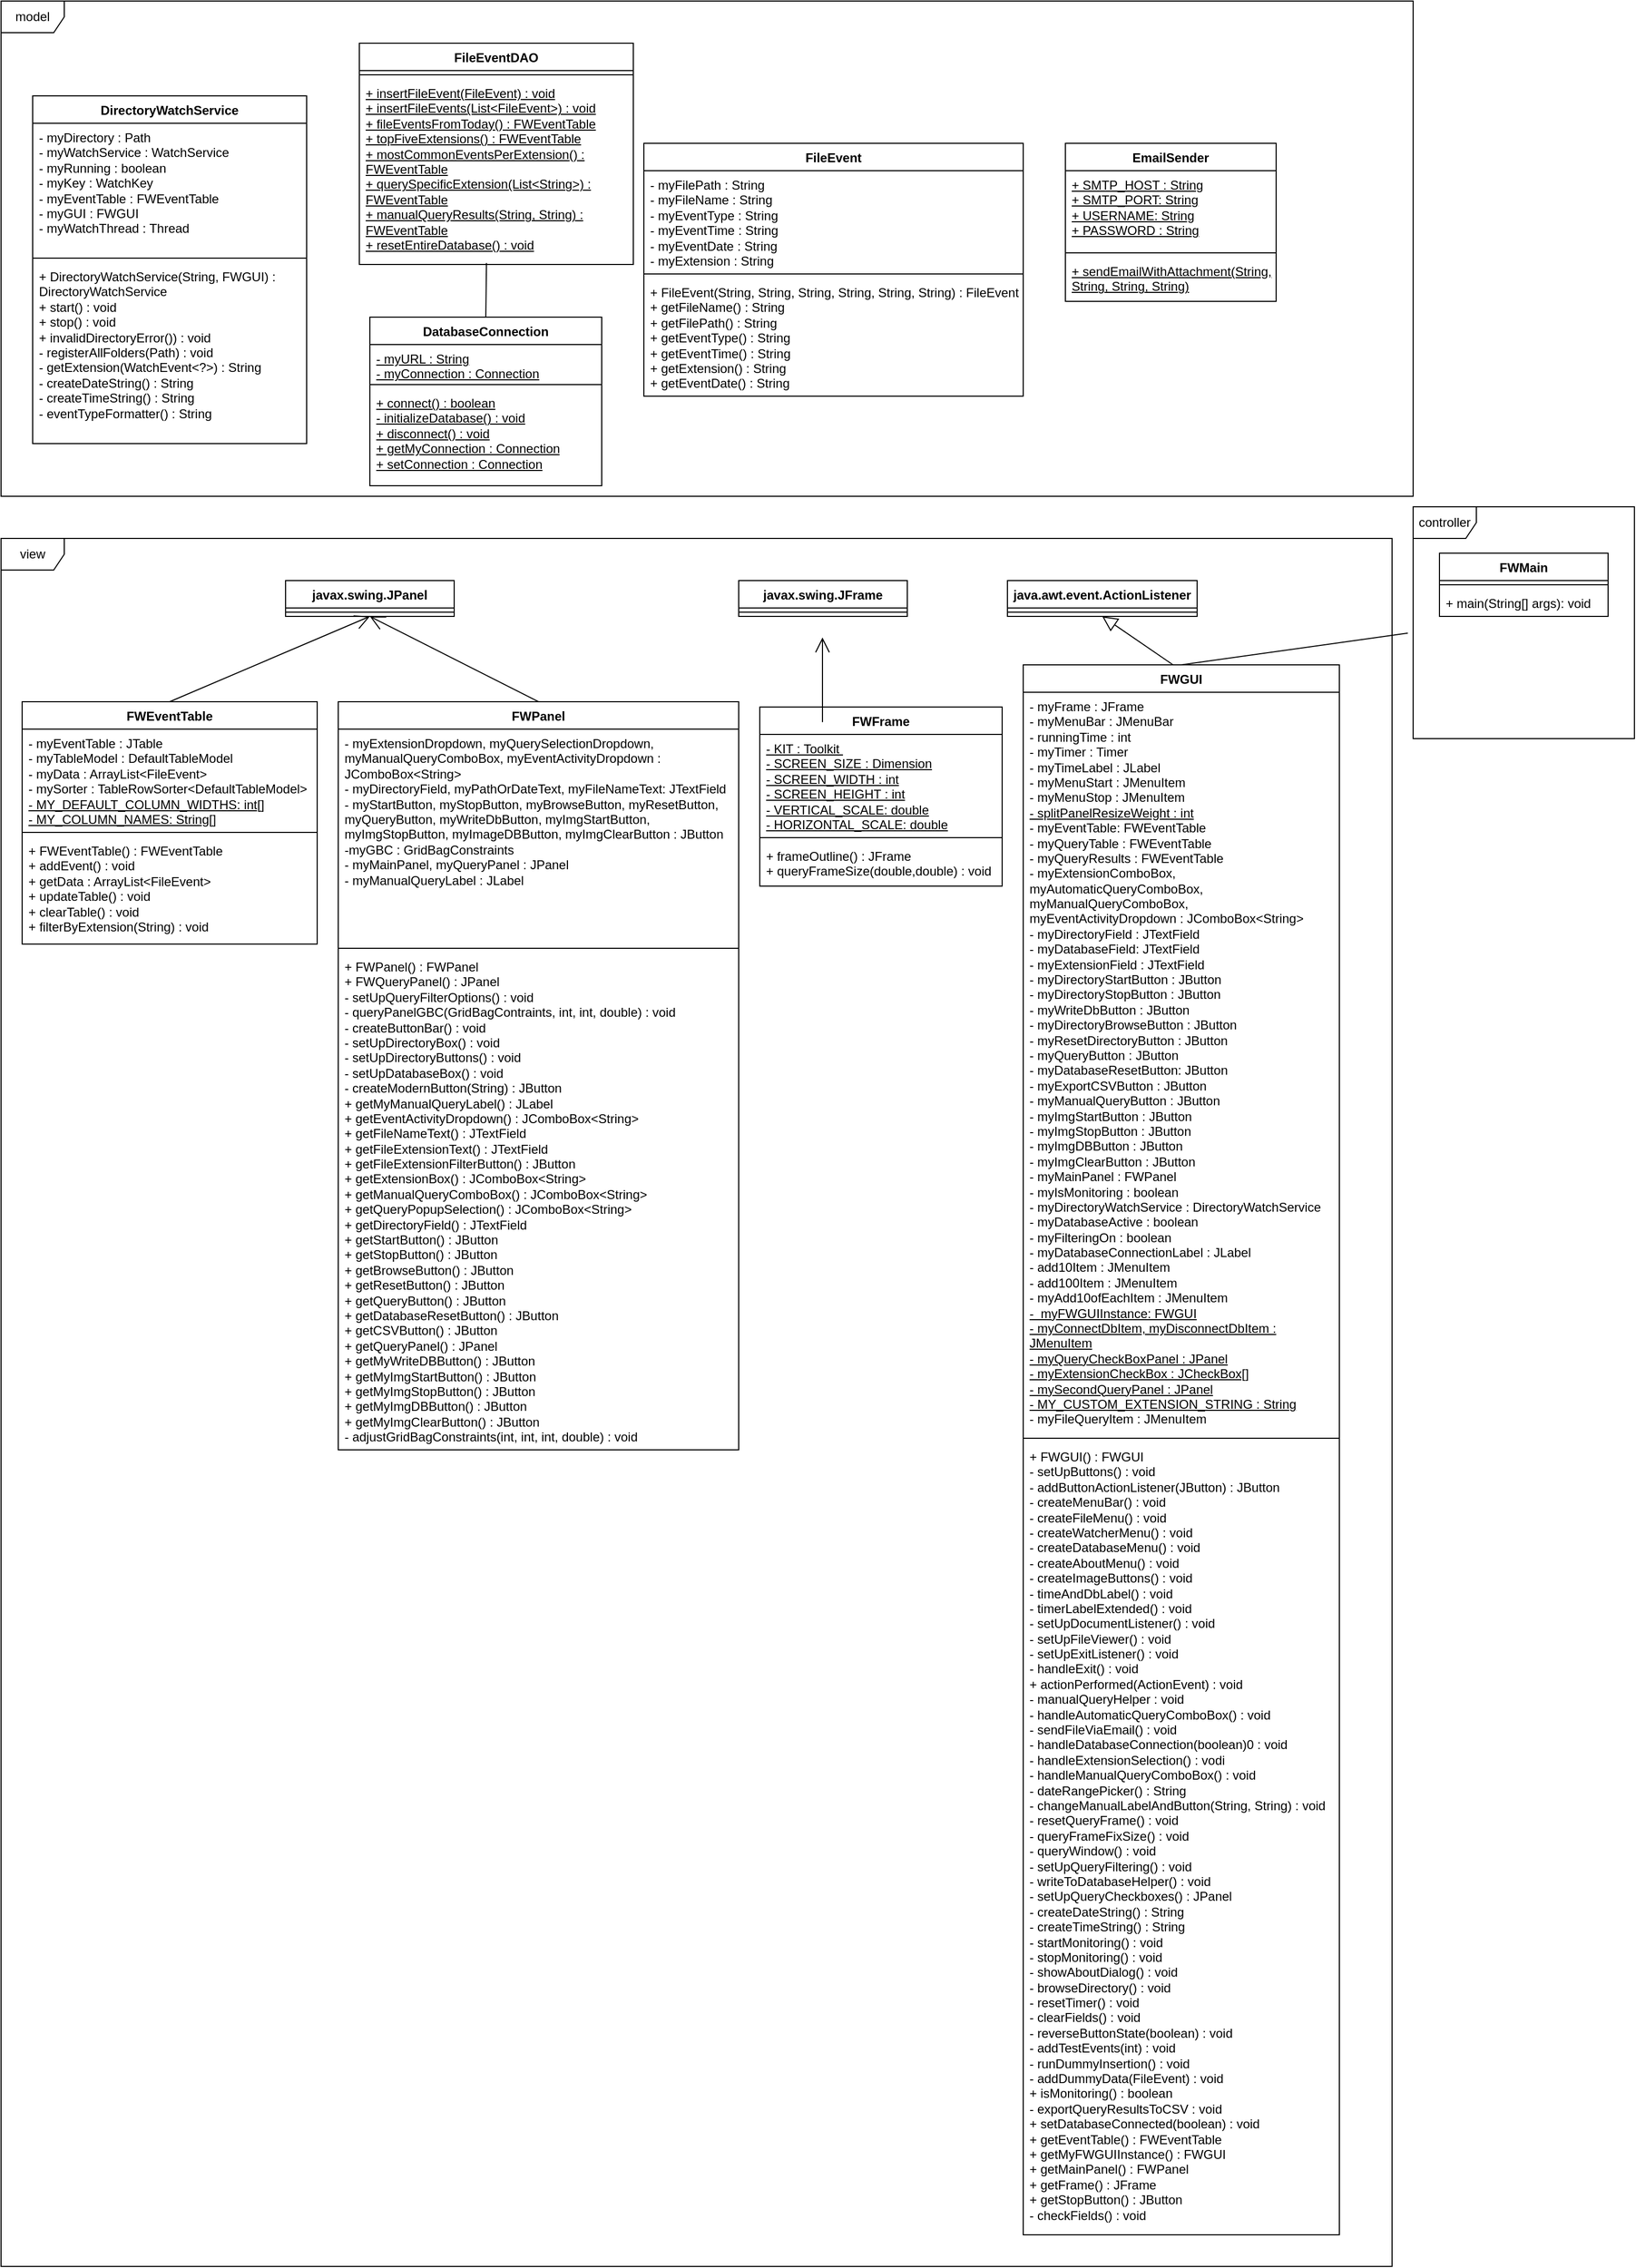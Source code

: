 <mxfile version="26.1.1">
  <diagram name="Page-1" id="7AiujLia3BrwarBfl7hj">
    <mxGraphModel dx="3290" dy="2399" grid="1" gridSize="10" guides="1" tooltips="1" connect="1" arrows="1" fold="1" page="1" pageScale="1" pageWidth="850" pageHeight="1100" math="0" shadow="0">
      <root>
        <mxCell id="0" />
        <mxCell id="1" parent="0" />
        <mxCell id="kjhKShKTyzqzqqCBpNzS-1" value="FWMain" style="swimlane;fontStyle=1;align=center;verticalAlign=top;childLayout=stackLayout;horizontal=1;startSize=26;horizontalStack=0;resizeParent=1;resizeParentMax=0;resizeLast=0;collapsible=1;marginBottom=0;whiteSpace=wrap;html=1;" parent="1" vertex="1">
          <mxGeometry x="885" y="4" width="160" height="60" as="geometry" />
        </mxCell>
        <mxCell id="kjhKShKTyzqzqqCBpNzS-3" value="" style="line;strokeWidth=1;fillColor=none;align=left;verticalAlign=middle;spacingTop=-1;spacingLeft=3;spacingRight=3;rotatable=0;labelPosition=right;points=[];portConstraint=eastwest;strokeColor=inherit;" parent="kjhKShKTyzqzqqCBpNzS-1" vertex="1">
          <mxGeometry y="26" width="160" height="8" as="geometry" />
        </mxCell>
        <mxCell id="kjhKShKTyzqzqqCBpNzS-4" value="+ main(String[] args): void" style="text;strokeColor=none;fillColor=none;align=left;verticalAlign=top;spacingLeft=4;spacingRight=4;overflow=hidden;rotatable=0;points=[[0,0.5],[1,0.5]];portConstraint=eastwest;whiteSpace=wrap;html=1;" parent="kjhKShKTyzqzqqCBpNzS-1" vertex="1">
          <mxGeometry y="34" width="160" height="26" as="geometry" />
        </mxCell>
        <mxCell id="kjhKShKTyzqzqqCBpNzS-13" value="java.awt.event.ActionListener" style="swimlane;fontStyle=1;align=center;verticalAlign=top;childLayout=stackLayout;horizontal=1;startSize=26;horizontalStack=0;resizeParent=1;resizeParentMax=0;resizeLast=0;collapsible=1;marginBottom=0;whiteSpace=wrap;html=1;" parent="1" vertex="1">
          <mxGeometry x="475" y="30" width="180" height="34" as="geometry" />
        </mxCell>
        <mxCell id="kjhKShKTyzqzqqCBpNzS-15" value="" style="line;strokeWidth=1;fillColor=none;align=left;verticalAlign=middle;spacingTop=-1;spacingLeft=3;spacingRight=3;rotatable=0;labelPosition=right;points=[];portConstraint=eastwest;strokeColor=inherit;" parent="kjhKShKTyzqzqqCBpNzS-13" vertex="1">
          <mxGeometry y="26" width="180" height="8" as="geometry" />
        </mxCell>
        <mxCell id="kjhKShKTyzqzqqCBpNzS-17" value="FWFrame" style="swimlane;fontStyle=1;align=center;verticalAlign=top;childLayout=stackLayout;horizontal=1;startSize=26;horizontalStack=0;resizeParent=1;resizeParentMax=0;resizeLast=0;collapsible=1;marginBottom=0;whiteSpace=wrap;html=1;" parent="1" vertex="1">
          <mxGeometry x="240" y="150" width="230" height="170" as="geometry" />
        </mxCell>
        <mxCell id="kjhKShKTyzqzqqCBpNzS-18" value="&lt;u&gt;- KIT : Toolkit&amp;nbsp;&lt;/u&gt;&lt;div&gt;&lt;u&gt;- SCREEN_SIZE : Dimension&lt;/u&gt;&lt;/div&gt;&lt;div&gt;&lt;u&gt;- SCREEN_WIDTH : int&lt;/u&gt;&lt;/div&gt;&lt;div&gt;&lt;u&gt;- SCREEN_HEIGHT : int&lt;/u&gt;&lt;/div&gt;&lt;div&gt;&lt;u&gt;- VERTICAL_SCALE: double&lt;/u&gt;&lt;/div&gt;&lt;div&gt;&lt;u&gt;- HORIZONTAL_SCALE: double&lt;/u&gt;&lt;/div&gt;" style="text;strokeColor=none;fillColor=none;align=left;verticalAlign=top;spacingLeft=4;spacingRight=4;overflow=hidden;rotatable=0;points=[[0,0.5],[1,0.5]];portConstraint=eastwest;whiteSpace=wrap;html=1;" parent="kjhKShKTyzqzqqCBpNzS-17" vertex="1">
          <mxGeometry y="26" width="230" height="94" as="geometry" />
        </mxCell>
        <mxCell id="kjhKShKTyzqzqqCBpNzS-19" value="" style="line;strokeWidth=1;fillColor=none;align=left;verticalAlign=middle;spacingTop=-1;spacingLeft=3;spacingRight=3;rotatable=0;labelPosition=right;points=[];portConstraint=eastwest;strokeColor=inherit;" parent="kjhKShKTyzqzqqCBpNzS-17" vertex="1">
          <mxGeometry y="120" width="230" height="8" as="geometry" />
        </mxCell>
        <mxCell id="kjhKShKTyzqzqqCBpNzS-20" value="+ frameOutline() : JFrame&lt;div&gt;+ queryFrameSize(double,double) : void&lt;/div&gt;" style="text;strokeColor=none;fillColor=none;align=left;verticalAlign=top;spacingLeft=4;spacingRight=4;overflow=hidden;rotatable=0;points=[[0,0.5],[1,0.5]];portConstraint=eastwest;whiteSpace=wrap;html=1;" parent="kjhKShKTyzqzqqCBpNzS-17" vertex="1">
          <mxGeometry y="128" width="230" height="42" as="geometry" />
        </mxCell>
        <mxCell id="kjhKShKTyzqzqqCBpNzS-25" value="FWGUI" style="swimlane;fontStyle=1;align=center;verticalAlign=top;childLayout=stackLayout;horizontal=1;startSize=26;horizontalStack=0;resizeParent=1;resizeParentMax=0;resizeLast=0;collapsible=1;marginBottom=0;whiteSpace=wrap;html=1;" parent="1" vertex="1">
          <mxGeometry x="490" y="110" width="300" height="1490" as="geometry" />
        </mxCell>
        <mxCell id="kjhKShKTyzqzqqCBpNzS-26" value="- myFrame : JFrame&lt;div&gt;- myMenuBar : JMenuBar&lt;/div&gt;&lt;div&gt;- runningTime : int&lt;/div&gt;&lt;div&gt;- myTimer : Timer&lt;/div&gt;&lt;div&gt;- myTimeLabel : JLabel&lt;/div&gt;&lt;div&gt;- myMenuStart : JMenuItem&lt;/div&gt;&lt;div&gt;- myMenuStop : JMenuItem&lt;/div&gt;&lt;div&gt;&lt;u&gt;- splitPanelResizeWeight : int&lt;/u&gt;&lt;/div&gt;&lt;div&gt;- myEventTable:&amp;nbsp;&lt;span style=&quot;background-color: transparent; color: light-dark(rgb(0, 0, 0), rgb(255, 255, 255));&quot;&gt;FWEventTable&lt;/span&gt;&lt;span style=&quot;background-color: transparent; color: light-dark(rgb(0, 0, 0), rgb(255, 255, 255));&quot;&gt;&amp;nbsp;&lt;/span&gt;&lt;/div&gt;&lt;div&gt;&lt;div&gt;- myQueryTable :&amp;nbsp;&lt;span style=&quot;background-color: transparent; color: light-dark(rgb(0, 0, 0), rgb(255, 255, 255));&quot;&gt;FWEventTable&lt;/span&gt;&lt;span style=&quot;background-color: transparent; color: light-dark(rgb(0, 0, 0), rgb(255, 255, 255));&quot;&gt;&amp;nbsp;&lt;/span&gt;&lt;/div&gt;&lt;/div&gt;&lt;div&gt;&lt;span style=&quot;background-color: transparent; color: light-dark(rgb(0, 0, 0), rgb(255, 255, 255));&quot;&gt;- myQueryResults : FWEventTable&lt;/span&gt;&lt;/div&gt;&lt;div&gt;&lt;span style=&quot;background-color: transparent; color: light-dark(rgb(0, 0, 0), rgb(255, 255, 255));&quot;&gt;- myExtensionComboBox,&amp;nbsp;&lt;/span&gt;&lt;span style=&quot;background-color: transparent; color: light-dark(rgb(0, 0, 0), rgb(255, 255, 255));&quot;&gt;&amp;nbsp; myAutomaticQueryComboBox, myManualQueryComboBox, myEventActivityDropdown : JComboBox&amp;lt;String&amp;gt;&lt;/span&gt;&lt;/div&gt;&lt;div&gt;&lt;span style=&quot;background-color: transparent; color: light-dark(rgb(0, 0, 0), rgb(255, 255, 255));&quot;&gt;-&amp;nbsp;myDirectoryField : JTextField&lt;/span&gt;&lt;/div&gt;&lt;div&gt;-&amp;nbsp;myDatabaseField: JTextField&lt;/div&gt;&lt;div&gt;- myExtensionField : JTextField&lt;/div&gt;&lt;div&gt;- myDirectoryStartButton : JButton&lt;/div&gt;&lt;div&gt;-&amp;nbsp;&lt;span style=&quot;background-color: transparent; color: light-dark(rgb(0, 0, 0), rgb(255, 255, 255));&quot;&gt;myDirectoryStopButton : JButton&lt;/span&gt;&lt;/div&gt;&lt;div&gt;&lt;div&gt;- myWriteDbButton : JButton&lt;/div&gt;&lt;/div&gt;&lt;div&gt;-&amp;nbsp;myDirectoryBrowseButton : JButton&lt;/div&gt;&lt;div&gt;-&amp;nbsp;myResetDirectoryButton : JButton&lt;/div&gt;&lt;div&gt;- myQueryButton : JButton&lt;/div&gt;&lt;div&gt;&lt;div&gt;&lt;div&gt;- myDatabaseResetButton&lt;span style=&quot;background-color: transparent; color: light-dark(rgb(0, 0, 0), rgb(255, 255, 255));&quot;&gt;: JButton&lt;/span&gt;&lt;/div&gt;&lt;div&gt;&lt;span style=&quot;background-color: transparent; color: light-dark(rgb(0, 0, 0), rgb(255, 255, 255));&quot;&gt;- myExportCSVButton :&amp;nbsp;&lt;/span&gt;&lt;span style=&quot;background-color: transparent; color: light-dark(rgb(0, 0, 0), rgb(255, 255, 255));&quot;&gt;JButton&lt;/span&gt;&lt;/div&gt;&lt;div&gt;&lt;span style=&quot;background-color: transparent; color: light-dark(rgb(0, 0, 0), rgb(255, 255, 255));&quot;&gt;- myManualQueryButton :&amp;nbsp;&lt;/span&gt;&lt;span style=&quot;background-color: transparent; color: light-dark(rgb(0, 0, 0), rgb(255, 255, 255));&quot;&gt;JButton&lt;/span&gt;&lt;/div&gt;&lt;div&gt;&lt;/div&gt;&lt;/div&gt;&lt;div&gt;- myImgStartButton : JButton&lt;/div&gt;&lt;div&gt;- myImgStopButton : JButton&lt;/div&gt;&lt;div&gt;- myImgDBButton : JButton&lt;/div&gt;&lt;div&gt;- myImgClearButton : JButton&lt;/div&gt;&lt;div&gt;- myMainPanel : FWPanel&lt;/div&gt;&lt;div&gt;- myIsMonitoring : boolean&lt;/div&gt;&lt;div&gt;- myDirectoryWatchService : DirectoryWatchService&lt;/div&gt;&lt;div&gt;- myDatabaseActive : boolean&lt;/div&gt;&lt;div&gt;- myFilteringOn : boolean&lt;/div&gt;&lt;div&gt;- myDatabaseConnectionLabel : JLabel&lt;/div&gt;&lt;div&gt;- add10Item : JMenuItem&lt;/div&gt;&lt;div&gt;- add100Item : JMenuItem&lt;/div&gt;&lt;div&gt;- myAdd10ofEachItem : JMenuItem&lt;/div&gt;&lt;div&gt;&lt;u&gt;-&amp;nbsp; myFWGUIInstance: FWGUI&lt;/u&gt;&lt;/div&gt;&lt;/div&gt;&lt;div&gt;&lt;u&gt;- myConnectDbItem, myDisconnectDbItem : JMenuItem&lt;/u&gt;&lt;/div&gt;&lt;div&gt;&lt;u&gt;- myQueryCheckBoxPanel : JPanel&lt;/u&gt;&lt;/div&gt;&lt;div&gt;&lt;u&gt;- myExtensionCheckBox : JCheckBox[]&lt;/u&gt;&lt;/div&gt;&lt;div&gt;&lt;u&gt;- mySecondQueryPanel : JPanel&lt;/u&gt;&lt;/div&gt;&lt;div&gt;&lt;u&gt;- MY_CUSTOM_EXTENSION_STRING : String&lt;/u&gt;&lt;/div&gt;&lt;div&gt;- myFileQueryItem : JMenuItem&lt;/div&gt;&lt;div&gt;&lt;br&gt;&lt;/div&gt;&lt;div&gt;&lt;span style=&quot;background-color: transparent; color: light-dark(rgb(0, 0, 0), rgb(255, 255, 255));&quot;&gt;&lt;br&gt;&lt;/span&gt;&lt;/div&gt;" style="text;strokeColor=none;fillColor=none;align=left;verticalAlign=top;spacingLeft=4;spacingRight=4;overflow=hidden;rotatable=0;points=[[0,0.5],[1,0.5]];portConstraint=eastwest;whiteSpace=wrap;html=1;" parent="kjhKShKTyzqzqqCBpNzS-25" vertex="1">
          <mxGeometry y="26" width="300" height="704" as="geometry" />
        </mxCell>
        <mxCell id="kjhKShKTyzqzqqCBpNzS-27" value="" style="line;strokeWidth=1;fillColor=none;align=left;verticalAlign=middle;spacingTop=-1;spacingLeft=3;spacingRight=3;rotatable=0;labelPosition=right;points=[];portConstraint=eastwest;strokeColor=inherit;" parent="kjhKShKTyzqzqqCBpNzS-25" vertex="1">
          <mxGeometry y="730" width="300" height="8" as="geometry" />
        </mxCell>
        <mxCell id="kjhKShKTyzqzqqCBpNzS-28" value="+ FWGUI() : FWGUI&lt;div&gt;- setUpButtons() : void&lt;/div&gt;&lt;div&gt;- addButtonActionListener(JButton) : JButton&lt;div&gt;- createMenuBar() : void&lt;/div&gt;&lt;div&gt;- createFileMenu() : void&lt;/div&gt;&lt;div&gt;&lt;span style=&quot;background-color: transparent; color: light-dark(rgb(0, 0, 0), rgb(255, 255, 255));&quot;&gt;- createWatcherMenu() : void&lt;/span&gt;&lt;/div&gt;&lt;div&gt;&lt;div&gt;- createDatabaseMenu() : void&lt;/div&gt;&lt;/div&gt;&lt;div&gt;&lt;div&gt;- createAboutMenu() : void&lt;/div&gt;&lt;/div&gt;&lt;div&gt;&lt;div&gt;- createImageButtons() : void&lt;/div&gt;&lt;/div&gt;&lt;div&gt;&lt;div&gt;- timeAndDbLabel() : void&lt;/div&gt;&lt;/div&gt;&lt;div&gt;&lt;span style=&quot;background-color: transparent; color: light-dark(rgb(0, 0, 0), rgb(255, 255, 255));&quot;&gt;- timerLabelExtended() : void&lt;/span&gt;&lt;/div&gt;&lt;div&gt;&lt;div&gt;- setUpDocumentListener() : void&lt;/div&gt;&lt;/div&gt;&lt;div&gt;- setUpFileViewer() : void&lt;/div&gt;&lt;div&gt;&lt;div&gt;- setUpExitListener() : void&lt;/div&gt;&lt;/div&gt;&lt;div&gt;- handleExit() : void&lt;/div&gt;&lt;div&gt;+ actionPerformed(ActionEvent) : void&lt;/div&gt;&lt;div&gt;- manualQueryHelper : void&lt;/div&gt;&lt;div&gt;- handleAutomaticQueryComboBox() : void&lt;/div&gt;&lt;div&gt;- sendFileViaEmail() : void&lt;/div&gt;&lt;div&gt;- handleDatabaseConnection(boolean)0 : void&lt;/div&gt;&lt;div&gt;- handleExtensionSelection() : vodi&lt;/div&gt;&lt;div&gt;- handleManualQueryComboBox() : void&lt;/div&gt;&lt;div&gt;- dateRangePicker() : String&lt;/div&gt;&lt;div&gt;- changeManualLabelAndButton(String, String) : void&lt;/div&gt;&lt;div&gt;- resetQueryFrame() : void&lt;/div&gt;&lt;div&gt;- queryFrameFixSize() : void&lt;/div&gt;&lt;div&gt;- queryWindow() : void&lt;/div&gt;&lt;div&gt;- setUpQueryFiltering() : void&lt;/div&gt;&lt;div&gt;- writeToDatabaseHelper() : void&lt;/div&gt;&lt;div&gt;- setUpQueryCheckboxes() : JPanel&lt;/div&gt;&lt;div&gt;- createDateString() : String&lt;/div&gt;&lt;div&gt;- createTimeString() : String&lt;/div&gt;&lt;div&gt;- startMonitoring() : void&lt;/div&gt;&lt;div&gt;- stopMonitoring() : void&lt;/div&gt;&lt;div&gt;- showAboutDialog() : void&lt;/div&gt;&lt;div&gt;- browseDirectory() : void&lt;/div&gt;&lt;div&gt;- resetTimer() : void&lt;/div&gt;&lt;div&gt;- clearFields() : void&lt;/div&gt;&lt;div&gt;- reverseButtonState(boolean) : void&lt;/div&gt;&lt;div&gt;- addTestEvents(int) : void&lt;/div&gt;&lt;div&gt;- runDummyInsertion() : void&lt;/div&gt;&lt;div&gt;- addDummyData(FileEvent) : void&lt;/div&gt;&lt;div&gt;+ isMonitoring() : boolean&lt;/div&gt;&lt;div&gt;- exportQueryResultsToCSV : void&lt;/div&gt;&lt;div&gt;+ setDatabaseConnected(boolean) : void&lt;/div&gt;&lt;div&gt;+ getEventTable() : FWEventTable&lt;/div&gt;&lt;div&gt;+ getMyFWGUIInstance() : FWGUI&lt;/div&gt;&lt;div&gt;+ getMainPanel() : FWPanel&lt;/div&gt;&lt;div&gt;+ getFrame() : JFrame&lt;/div&gt;&lt;div&gt;+ getStopButton() : JButton&lt;/div&gt;&lt;div&gt;- checkFields() : void&lt;/div&gt;&lt;div&gt;&lt;br&gt;&lt;/div&gt;&lt;/div&gt;" style="text;strokeColor=none;fillColor=none;align=left;verticalAlign=top;spacingLeft=4;spacingRight=4;overflow=hidden;rotatable=0;points=[[0,0.5],[1,0.5]];portConstraint=eastwest;whiteSpace=wrap;html=1;" parent="kjhKShKTyzqzqqCBpNzS-25" vertex="1">
          <mxGeometry y="738" width="300" height="752" as="geometry" />
        </mxCell>
        <mxCell id="kjhKShKTyzqzqqCBpNzS-29" value="javax.swing.JFrame" style="swimlane;fontStyle=1;align=center;verticalAlign=top;childLayout=stackLayout;horizontal=1;startSize=26;horizontalStack=0;resizeParent=1;resizeParentMax=0;resizeLast=0;collapsible=1;marginBottom=0;whiteSpace=wrap;html=1;" parent="1" vertex="1">
          <mxGeometry x="220" y="30" width="160" height="34" as="geometry" />
        </mxCell>
        <mxCell id="kjhKShKTyzqzqqCBpNzS-31" value="" style="line;strokeWidth=1;fillColor=none;align=left;verticalAlign=middle;spacingTop=-1;spacingLeft=3;spacingRight=3;rotatable=0;labelPosition=right;points=[];portConstraint=eastwest;strokeColor=inherit;" parent="kjhKShKTyzqzqqCBpNzS-29" vertex="1">
          <mxGeometry y="26" width="160" height="8" as="geometry" />
        </mxCell>
        <mxCell id="kjhKShKTyzqzqqCBpNzS-34" value="" style="endArrow=open;endFill=1;endSize=12;html=1;rounded=0;exitX=0.5;exitY=0;exitDx=0;exitDy=0;entryX=0.5;entryY=1.064;entryDx=0;entryDy=0;entryPerimeter=0;" parent="1" edge="1">
          <mxGeometry width="160" relative="1" as="geometry">
            <mxPoint x="299.5" y="164.34" as="sourcePoint" />
            <mxPoint x="299.5" y="84.004" as="targetPoint" />
          </mxGeometry>
        </mxCell>
        <mxCell id="kjhKShKTyzqzqqCBpNzS-40" value="" style="endArrow=open;endFill=1;endSize=12;html=1;rounded=0;exitX=0.5;exitY=0;exitDx=0;exitDy=0;entryX=0.5;entryY=1;entryDx=0;entryDy=0;" parent="1" source="kjhKShKTyzqzqqCBpNzS-70" target="kjhKShKTyzqzqqCBpNzS-67" edge="1">
          <mxGeometry width="160" relative="1" as="geometry">
            <mxPoint x="100" y="166" as="sourcePoint" />
            <mxPoint x="100" y="80.0" as="targetPoint" />
          </mxGeometry>
        </mxCell>
        <mxCell id="kjhKShKTyzqzqqCBpNzS-41" value="FileEvent" style="swimlane;fontStyle=1;align=center;verticalAlign=top;childLayout=stackLayout;horizontal=1;startSize=26;horizontalStack=0;resizeParent=1;resizeParentMax=0;resizeLast=0;collapsible=1;marginBottom=0;whiteSpace=wrap;html=1;" parent="1" vertex="1">
          <mxGeometry x="130" y="-385" width="360" height="240" as="geometry" />
        </mxCell>
        <mxCell id="kjhKShKTyzqzqqCBpNzS-42" value="- myFilePath : String&lt;div&gt;- myFileName : String&lt;br&gt;&lt;div&gt;- myEventType : String&lt;/div&gt;&lt;div&gt;- myEventTime : String&lt;/div&gt;&lt;div&gt;- myEventDate : String&lt;/div&gt;&lt;div&gt;- myExtension : String&lt;/div&gt;&lt;/div&gt;" style="text;strokeColor=none;fillColor=none;align=left;verticalAlign=top;spacingLeft=4;spacingRight=4;overflow=hidden;rotatable=0;points=[[0,0.5],[1,0.5]];portConstraint=eastwest;whiteSpace=wrap;html=1;" parent="kjhKShKTyzqzqqCBpNzS-41" vertex="1">
          <mxGeometry y="26" width="360" height="94" as="geometry" />
        </mxCell>
        <mxCell id="kjhKShKTyzqzqqCBpNzS-43" value="" style="line;strokeWidth=1;fillColor=none;align=left;verticalAlign=middle;spacingTop=-1;spacingLeft=3;spacingRight=3;rotatable=0;labelPosition=right;points=[];portConstraint=eastwest;strokeColor=inherit;" parent="kjhKShKTyzqzqqCBpNzS-41" vertex="1">
          <mxGeometry y="120" width="360" height="8" as="geometry" />
        </mxCell>
        <mxCell id="kjhKShKTyzqzqqCBpNzS-44" value="+ FileEvent(String, String, String, String, String, String) : FileEvent&lt;div&gt;+ getFileName() : String&lt;/div&gt;&lt;div&gt;+ getFilePath() : String&lt;/div&gt;&lt;div&gt;+ getEventType() : String&lt;/div&gt;&lt;div&gt;+ getEventTime() : String&lt;/div&gt;&lt;div&gt;+ getExtension() : String&lt;/div&gt;&lt;div&gt;+ getEventDate() : String&lt;/div&gt;" style="text;strokeColor=none;fillColor=none;align=left;verticalAlign=top;spacingLeft=4;spacingRight=4;overflow=hidden;rotatable=0;points=[[0,0.5],[1,0.5]];portConstraint=eastwest;whiteSpace=wrap;html=1;" parent="kjhKShKTyzqzqqCBpNzS-41" vertex="1">
          <mxGeometry y="128" width="360" height="112" as="geometry" />
        </mxCell>
        <mxCell id="kjhKShKTyzqzqqCBpNzS-58" value="view" style="shape=umlFrame;whiteSpace=wrap;html=1;pointerEvents=0;" parent="1" vertex="1">
          <mxGeometry x="-480" y="-10" width="1320" height="1640" as="geometry" />
        </mxCell>
        <mxCell id="kjhKShKTyzqzqqCBpNzS-59" value="controller" style="shape=umlFrame;whiteSpace=wrap;html=1;pointerEvents=0;" parent="1" vertex="1">
          <mxGeometry x="860" y="-40" width="210" height="220" as="geometry" />
        </mxCell>
        <mxCell id="kjhKShKTyzqzqqCBpNzS-61" value="model" style="shape=umlFrame;whiteSpace=wrap;html=1;pointerEvents=0;" parent="1" vertex="1">
          <mxGeometry x="-480" y="-520" width="1340" height="470" as="geometry" />
        </mxCell>
        <mxCell id="kjhKShKTyzqzqqCBpNzS-62" value="FWEventTable" style="swimlane;fontStyle=1;align=center;verticalAlign=top;childLayout=stackLayout;horizontal=1;startSize=26;horizontalStack=0;resizeParent=1;resizeParentMax=0;resizeLast=0;collapsible=1;marginBottom=0;whiteSpace=wrap;html=1;" parent="1" vertex="1">
          <mxGeometry x="-460" y="145" width="280" height="230" as="geometry" />
        </mxCell>
        <mxCell id="kjhKShKTyzqzqqCBpNzS-63" value="- myEventTable : JTable&lt;div&gt;- myTableModel : DefaultTableModel&lt;/div&gt;&lt;div&gt;- myData : ArrayList&amp;lt;FileEvent&amp;gt;&amp;nbsp;&lt;/div&gt;&lt;div&gt;- mySorter : TableRowSorter&amp;lt;DefaultTableModel&amp;gt;&lt;/div&gt;&lt;div&gt;&lt;u&gt;- MY_DEFAULT_COLUMN_WIDTHS: int[]&lt;/u&gt;&lt;/div&gt;&lt;div&gt;&lt;u&gt;- MY_COLUMN_NAMES: String[]&lt;/u&gt;&lt;/div&gt;" style="text;strokeColor=none;fillColor=none;align=left;verticalAlign=top;spacingLeft=4;spacingRight=4;overflow=hidden;rotatable=0;points=[[0,0.5],[1,0.5]];portConstraint=eastwest;whiteSpace=wrap;html=1;" parent="kjhKShKTyzqzqqCBpNzS-62" vertex="1">
          <mxGeometry y="26" width="280" height="94" as="geometry" />
        </mxCell>
        <mxCell id="kjhKShKTyzqzqqCBpNzS-64" value="" style="line;strokeWidth=1;fillColor=none;align=left;verticalAlign=middle;spacingTop=-1;spacingLeft=3;spacingRight=3;rotatable=0;labelPosition=right;points=[];portConstraint=eastwest;strokeColor=inherit;" parent="kjhKShKTyzqzqqCBpNzS-62" vertex="1">
          <mxGeometry y="120" width="280" height="8" as="geometry" />
        </mxCell>
        <mxCell id="kjhKShKTyzqzqqCBpNzS-65" value="+ FWEventTable() : FWEventTable&lt;div&gt;+ addEvent() : void&lt;/div&gt;&lt;div&gt;+ getData : ArrayList&amp;lt;FileEvent&amp;gt;&lt;/div&gt;&lt;div&gt;+ updateTable() : void&lt;/div&gt;&lt;div&gt;+ clearTable() : void&lt;/div&gt;&lt;div&gt;+ filterByExtension(String) : void&lt;/div&gt;" style="text;strokeColor=none;fillColor=none;align=left;verticalAlign=top;spacingLeft=4;spacingRight=4;overflow=hidden;rotatable=0;points=[[0,0.5],[1,0.5]];portConstraint=eastwest;whiteSpace=wrap;html=1;" parent="kjhKShKTyzqzqqCBpNzS-62" vertex="1">
          <mxGeometry y="128" width="280" height="102" as="geometry" />
        </mxCell>
        <mxCell id="kjhKShKTyzqzqqCBpNzS-67" value="javax.swing.JPanel" style="swimlane;fontStyle=1;align=center;verticalAlign=top;childLayout=stackLayout;horizontal=1;startSize=26;horizontalStack=0;resizeParent=1;resizeParentMax=0;resizeLast=0;collapsible=1;marginBottom=0;whiteSpace=wrap;html=1;" parent="1" vertex="1">
          <mxGeometry x="-210" y="30" width="160" height="34" as="geometry" />
        </mxCell>
        <mxCell id="kjhKShKTyzqzqqCBpNzS-68" value="" style="line;strokeWidth=1;fillColor=none;align=left;verticalAlign=middle;spacingTop=-1;spacingLeft=3;spacingRight=3;rotatable=0;labelPosition=right;points=[];portConstraint=eastwest;strokeColor=inherit;" parent="kjhKShKTyzqzqqCBpNzS-67" vertex="1">
          <mxGeometry y="26" width="160" height="8" as="geometry" />
        </mxCell>
        <mxCell id="kjhKShKTyzqzqqCBpNzS-69" value="" style="endArrow=open;endFill=1;endSize=12;html=1;rounded=0;exitX=0.5;exitY=0;exitDx=0;exitDy=0;entryX=0.5;entryY=1;entryDx=0;entryDy=0;" parent="1" source="kjhKShKTyzqzqqCBpNzS-62" target="kjhKShKTyzqzqqCBpNzS-67" edge="1">
          <mxGeometry width="160" relative="1" as="geometry">
            <mxPoint x="-110.34" y="152.34" as="sourcePoint" />
            <mxPoint x="-110.34" y="72.004" as="targetPoint" />
          </mxGeometry>
        </mxCell>
        <mxCell id="kjhKShKTyzqzqqCBpNzS-70" value="FWPanel" style="swimlane;fontStyle=1;align=center;verticalAlign=top;childLayout=stackLayout;horizontal=1;startSize=26;horizontalStack=0;resizeParent=1;resizeParentMax=0;resizeLast=0;collapsible=1;marginBottom=0;whiteSpace=wrap;html=1;" parent="1" vertex="1">
          <mxGeometry x="-160" y="145" width="380" height="710" as="geometry" />
        </mxCell>
        <mxCell id="kjhKShKTyzqzqqCBpNzS-71" value="- myExtensionDropdown, myQuerySelectionDropdown, myManualQueryComboBox, myEventActivityDropdown : JComboBox&amp;lt;String&amp;gt;&lt;div&gt;-&amp;nbsp;&lt;span style=&quot;background-color: transparent; color: light-dark(rgb(0, 0, 0), rgb(255, 255, 255));&quot;&gt;myDirectoryField, myPathOrDateText, myFileNameText:&amp;nbsp;&lt;/span&gt;&lt;span style=&quot;background-color: transparent; color: light-dark(rgb(0, 0, 0), rgb(255, 255, 255));&quot;&gt;JTextField&lt;/span&gt;&lt;/div&gt;&lt;div&gt;- myStartButton, myStopButton, myBrowseButton, myResetButton, myQueryButton, myWriteDbButton, myImgStartButton, myImgStopButton, myImageDBButton, myImgClearButton : JButton&lt;/div&gt;&lt;div&gt;-myGBC : GridBagConstraints&lt;/div&gt;&lt;div&gt;- myMainPanel, myQueryPanel : JPanel&lt;/div&gt;&lt;div&gt;- myManualQueryLabel : JLabel&lt;/div&gt;" style="text;strokeColor=none;fillColor=none;align=left;verticalAlign=top;spacingLeft=4;spacingRight=4;overflow=hidden;rotatable=0;points=[[0,0.5],[1,0.5]];portConstraint=eastwest;whiteSpace=wrap;html=1;" parent="kjhKShKTyzqzqqCBpNzS-70" vertex="1">
          <mxGeometry y="26" width="380" height="204" as="geometry" />
        </mxCell>
        <mxCell id="kjhKShKTyzqzqqCBpNzS-72" value="" style="line;strokeWidth=1;fillColor=none;align=left;verticalAlign=middle;spacingTop=-1;spacingLeft=3;spacingRight=3;rotatable=0;labelPosition=right;points=[];portConstraint=eastwest;strokeColor=inherit;" parent="kjhKShKTyzqzqqCBpNzS-70" vertex="1">
          <mxGeometry y="230" width="380" height="8" as="geometry" />
        </mxCell>
        <mxCell id="kjhKShKTyzqzqqCBpNzS-73" value="+ FWPanel() : FWPanel&lt;div&gt;+ FWQueryPanel() : JPanel&lt;/div&gt;&lt;div&gt;- setUpQueryFilterOptions() : void&lt;/div&gt;&lt;div&gt;- queryPanelGBC(GridBagContraints, int, int, double) : void&lt;/div&gt;&lt;div&gt;- createButtonBar() : void&lt;/div&gt;&lt;div&gt;- setUpDirectoryBox() : void&lt;/div&gt;&lt;div&gt;- setUpDirectoryButtons() : void&lt;/div&gt;&lt;div&gt;- setUpDatabaseBox() : void&lt;/div&gt;&lt;div&gt;&lt;div&gt;- createModernButton(String) : JButton&lt;/div&gt;&lt;/div&gt;&lt;div&gt;+ getMyManualQueryLabel() : JLabel&lt;/div&gt;&lt;div&gt;+ getEventActivityDropdown() : JComboBox&amp;lt;String&amp;gt;&lt;/div&gt;&lt;div&gt;+ getFileNameText() :&amp;nbsp;&lt;span style=&quot;background-color: transparent; color: light-dark(rgb(0, 0, 0), rgb(255, 255, 255));&quot;&gt;JTextField&lt;/span&gt;&lt;span style=&quot;background-color: transparent; color: light-dark(rgb(0, 0, 0), rgb(255, 255, 255));&quot;&gt;&amp;nbsp;&lt;/span&gt;&lt;/div&gt;&lt;div&gt;&lt;span style=&quot;background-color: transparent;&quot;&gt;+ getFileExtensionText() :&amp;nbsp;&lt;/span&gt;&lt;span style=&quot;background-color: transparent; color: light-dark(rgb(0, 0, 0), rgb(255, 255, 255));&quot;&gt;JTextField&lt;/span&gt;&lt;span style=&quot;background-color: transparent; color: light-dark(rgb(0, 0, 0), rgb(255, 255, 255));&quot;&gt;&amp;nbsp;&lt;/span&gt;&lt;/div&gt;&lt;div&gt;&lt;span style=&quot;background-color: transparent;&quot;&gt;+ getFileExtensionFilterButton() :&amp;nbsp;&lt;/span&gt;&lt;span style=&quot;background-color: transparent; color: light-dark(rgb(0, 0, 0), rgb(255, 255, 255));&quot;&gt;JButton&lt;/span&gt;&lt;span style=&quot;background-color: transparent; color: light-dark(rgb(0, 0, 0), rgb(255, 255, 255));&quot;&gt;&amp;nbsp;&lt;/span&gt;&lt;/div&gt;&lt;div&gt;+ getExtensionBox() : JComboBox&amp;lt;String&amp;gt;&lt;/div&gt;&lt;div&gt;+ getManualQueryComboBox() : JComboBox&amp;lt;String&amp;gt;&lt;/div&gt;&lt;div&gt;+ getQueryPopupSelection() : JComboBox&amp;lt;String&amp;gt;&lt;/div&gt;&lt;div&gt;+ getDirectoryField() : JTextField&lt;/div&gt;&lt;div&gt;+ getStartButton() : JButton&lt;/div&gt;&lt;div&gt;+ getStopButton() : JButton&lt;/div&gt;&lt;div&gt;+ getBrowseButton() : JButton&lt;/div&gt;&lt;div&gt;+ getResetButton() : JButton&lt;/div&gt;&lt;div&gt;+ getQueryButton() : JButton&lt;/div&gt;&lt;div&gt;+ getDatabaseResetButton() : JButton&lt;/div&gt;&lt;div&gt;+ getCSVButton() : JButton&lt;/div&gt;&lt;div&gt;+ getQueryPanel() : JPanel&lt;/div&gt;&lt;div&gt;+ getMyWriteDBButton() : JButton&lt;/div&gt;&lt;div&gt;+ getMyImgStartButton() : JButton&lt;/div&gt;&lt;div&gt;+ getMyImgStopButton() : JButton&lt;/div&gt;&lt;div&gt;+ getMyImgDBButton() : JButton&lt;/div&gt;&lt;div&gt;+ getMyImgClearButton() : JButton&lt;/div&gt;&lt;div&gt;- adjustGridBagConstraints(int, int, int, double) : void&lt;/div&gt;" style="text;strokeColor=none;fillColor=none;align=left;verticalAlign=top;spacingLeft=4;spacingRight=4;overflow=hidden;rotatable=0;points=[[0,0.5],[1,0.5]];portConstraint=eastwest;whiteSpace=wrap;html=1;" parent="kjhKShKTyzqzqqCBpNzS-70" vertex="1">
          <mxGeometry y="238" width="380" height="472" as="geometry" />
        </mxCell>
        <mxCell id="kjhKShKTyzqzqqCBpNzS-79" value="FileEventDAO" style="swimlane;fontStyle=1;align=center;verticalAlign=top;childLayout=stackLayout;horizontal=1;startSize=26;horizontalStack=0;resizeParent=1;resizeParentMax=0;resizeLast=0;collapsible=1;marginBottom=0;whiteSpace=wrap;html=1;" parent="1" vertex="1">
          <mxGeometry x="-140" y="-480" width="260" height="210" as="geometry" />
        </mxCell>
        <mxCell id="kjhKShKTyzqzqqCBpNzS-81" value="" style="line;strokeWidth=1;fillColor=none;align=left;verticalAlign=middle;spacingTop=-1;spacingLeft=3;spacingRight=3;rotatable=0;labelPosition=right;points=[];portConstraint=eastwest;strokeColor=inherit;" parent="kjhKShKTyzqzqqCBpNzS-79" vertex="1">
          <mxGeometry y="26" width="260" height="8" as="geometry" />
        </mxCell>
        <mxCell id="kjhKShKTyzqzqqCBpNzS-82" value="&lt;u&gt;+ insertFileEvent(FileEvent) : void&lt;/u&gt;&lt;div&gt;&lt;u&gt;+ insertFileEvents(List&amp;lt;FileEvent&amp;gt;) : void&lt;/u&gt;&lt;/div&gt;&lt;div&gt;&lt;u&gt;+ fileEventsFromToday() : FWEventTable&lt;/u&gt;&lt;/div&gt;&lt;div&gt;&lt;div&gt;&lt;u&gt;+ topFiveExtensions() : FWEventTable&lt;/u&gt;&lt;/div&gt;&lt;/div&gt;&lt;div&gt;&lt;div&gt;&lt;u&gt;+ mostCommonEventsPerExtension() : FWEventTable&lt;/u&gt;&lt;/div&gt;&lt;/div&gt;&lt;div&gt;&lt;div&gt;&lt;u&gt;+ querySpecificExtension(List&amp;lt;String&amp;gt;) : FWEventTable&lt;/u&gt;&lt;/div&gt;&lt;/div&gt;&lt;div&gt;&lt;div&gt;&lt;u&gt;+ manualQueryResults(String, String) : FWEventTable&lt;/u&gt;&lt;/div&gt;&lt;/div&gt;&lt;div&gt;&lt;u&gt;+ resetEntireDatabase() : void&lt;/u&gt;&lt;/div&gt;" style="text;strokeColor=none;fillColor=none;align=left;verticalAlign=top;spacingLeft=4;spacingRight=4;overflow=hidden;rotatable=0;points=[[0,0.5],[1,0.5]];portConstraint=eastwest;whiteSpace=wrap;html=1;" parent="kjhKShKTyzqzqqCBpNzS-79" vertex="1">
          <mxGeometry y="34" width="260" height="176" as="geometry" />
        </mxCell>
        <mxCell id="kjhKShKTyzqzqqCBpNzS-83" value="DirectoryWatchService" style="swimlane;fontStyle=1;align=center;verticalAlign=top;childLayout=stackLayout;horizontal=1;startSize=26;horizontalStack=0;resizeParent=1;resizeParentMax=0;resizeLast=0;collapsible=1;marginBottom=0;whiteSpace=wrap;html=1;" parent="1" vertex="1">
          <mxGeometry x="-450" y="-430" width="260" height="330" as="geometry" />
        </mxCell>
        <mxCell id="kjhKShKTyzqzqqCBpNzS-84" value="- myDirectory : Path&lt;div&gt;- myWatchService : WatchService&lt;/div&gt;&lt;div&gt;- myRunning : boolean&lt;/div&gt;&lt;div&gt;- myKey : WatchKey&lt;/div&gt;&lt;div&gt;- myEventTable : FWEventTable&lt;/div&gt;&lt;div&gt;- myGUI : FWGUI&lt;/div&gt;&lt;div&gt;- myWatchThread : Thread&lt;/div&gt;" style="text;strokeColor=none;fillColor=none;align=left;verticalAlign=top;spacingLeft=4;spacingRight=4;overflow=hidden;rotatable=0;points=[[0,0.5],[1,0.5]];portConstraint=eastwest;whiteSpace=wrap;html=1;" parent="kjhKShKTyzqzqqCBpNzS-83" vertex="1">
          <mxGeometry y="26" width="260" height="124" as="geometry" />
        </mxCell>
        <mxCell id="kjhKShKTyzqzqqCBpNzS-85" value="" style="line;strokeWidth=1;fillColor=none;align=left;verticalAlign=middle;spacingTop=-1;spacingLeft=3;spacingRight=3;rotatable=0;labelPosition=right;points=[];portConstraint=eastwest;strokeColor=inherit;" parent="kjhKShKTyzqzqqCBpNzS-83" vertex="1">
          <mxGeometry y="150" width="260" height="8" as="geometry" />
        </mxCell>
        <mxCell id="kjhKShKTyzqzqqCBpNzS-86" value="+ DirectoryWatchService(String, FWGUI) : DirectoryWatchService&lt;div&gt;+ start() : void&lt;/div&gt;&lt;div&gt;+ stop() : void&lt;/div&gt;&lt;div&gt;+ invalidDirectoryError()) : void&lt;/div&gt;&lt;div&gt;- registerAllFolders(Path) : void&lt;/div&gt;&lt;div&gt;- getExtension(WatchEvent&amp;lt;?&amp;gt;) : String&lt;/div&gt;&lt;div&gt;- createDateString() : String&lt;/div&gt;&lt;div&gt;- createTimeString() : String&lt;/div&gt;&lt;div&gt;- eventTypeFormatter() : String&lt;/div&gt;&lt;div&gt;&lt;br&gt;&lt;/div&gt;" style="text;strokeColor=none;fillColor=none;align=left;verticalAlign=top;spacingLeft=4;spacingRight=4;overflow=hidden;rotatable=0;points=[[0,0.5],[1,0.5]];portConstraint=eastwest;whiteSpace=wrap;html=1;" parent="kjhKShKTyzqzqqCBpNzS-83" vertex="1">
          <mxGeometry y="158" width="260" height="172" as="geometry" />
        </mxCell>
        <mxCell id="kjhKShKTyzqzqqCBpNzS-87" value="" style="endArrow=block;endFill=0;endSize=12;html=1;rounded=0;entryX=0.5;entryY=1;entryDx=0;entryDy=0;exitX=0.474;exitY=0;exitDx=0;exitDy=0;exitPerimeter=0;" parent="1" target="kjhKShKTyzqzqqCBpNzS-13" edge="1" source="kjhKShKTyzqzqqCBpNzS-25">
          <mxGeometry width="160" relative="1" as="geometry">
            <mxPoint x="565" y="125" as="sourcePoint" />
            <mxPoint x="560" y="55" as="targetPoint" />
          </mxGeometry>
        </mxCell>
        <mxCell id="kjhKShKTyzqzqqCBpNzS-88" value="" style="endArrow=none;endFill=1;endSize=12;html=1;rounded=0;entryX=0.5;entryY=0;entryDx=0;entryDy=0;exitX=-0.024;exitY=0.545;exitDx=0;exitDy=0;exitPerimeter=0;strokeColor=default;startFill=0;" parent="1" source="kjhKShKTyzqzqqCBpNzS-59" target="kjhKShKTyzqzqqCBpNzS-25" edge="1">
          <mxGeometry width="160" relative="1" as="geometry">
            <mxPoint x="710" y="110" as="sourcePoint" />
            <mxPoint x="770" y="-30.336" as="targetPoint" />
          </mxGeometry>
        </mxCell>
        <mxCell id="ErGckKzOF6BhmeM4XZn6-1" value="DatabaseConnection" style="swimlane;fontStyle=1;align=center;verticalAlign=top;childLayout=stackLayout;horizontal=1;startSize=26;horizontalStack=0;resizeParent=1;resizeParentMax=0;resizeLast=0;collapsible=1;marginBottom=0;whiteSpace=wrap;html=1;" parent="1" vertex="1">
          <mxGeometry x="-130" y="-220" width="220" height="160" as="geometry" />
        </mxCell>
        <mxCell id="ErGckKzOF6BhmeM4XZn6-2" value="&lt;div&gt;&lt;u&gt;- myURL : String&lt;/u&gt;&lt;/div&gt;&lt;div&gt;&lt;u&gt;- myConnection : Connection&lt;/u&gt;&lt;/div&gt;" style="text;strokeColor=none;fillColor=none;align=left;verticalAlign=top;spacingLeft=4;spacingRight=4;overflow=hidden;rotatable=0;points=[[0,0.5],[1,0.5]];portConstraint=eastwest;whiteSpace=wrap;html=1;" parent="ErGckKzOF6BhmeM4XZn6-1" vertex="1">
          <mxGeometry y="26" width="220" height="34" as="geometry" />
        </mxCell>
        <mxCell id="ErGckKzOF6BhmeM4XZn6-3" value="" style="line;strokeWidth=1;fillColor=none;align=left;verticalAlign=middle;spacingTop=-1;spacingLeft=3;spacingRight=3;rotatable=0;labelPosition=right;points=[];portConstraint=eastwest;strokeColor=inherit;" parent="ErGckKzOF6BhmeM4XZn6-1" vertex="1">
          <mxGeometry y="60" width="220" height="8" as="geometry" />
        </mxCell>
        <mxCell id="ErGckKzOF6BhmeM4XZn6-4" value="&lt;u&gt;+ connect() : boolean&lt;/u&gt;&lt;div&gt;&lt;u&gt;- initializeDatabase() : void&lt;/u&gt;&lt;/div&gt;&lt;div&gt;&lt;u&gt;+ disconnect() : void&lt;/u&gt;&lt;/div&gt;&lt;div&gt;&lt;u&gt;+ getMyConnection : Connection&lt;/u&gt;&lt;/div&gt;&lt;div&gt;&lt;u&gt;+ setConnection : Connection&lt;/u&gt;&lt;/div&gt;" style="text;strokeColor=none;fillColor=none;align=left;verticalAlign=top;spacingLeft=4;spacingRight=4;overflow=hidden;rotatable=0;points=[[0,0.5],[1,0.5]];portConstraint=eastwest;whiteSpace=wrap;html=1;" parent="ErGckKzOF6BhmeM4XZn6-1" vertex="1">
          <mxGeometry y="68" width="220" height="92" as="geometry" />
        </mxCell>
        <mxCell id="ErGckKzOF6BhmeM4XZn6-5" value="" style="endArrow=none;endFill=1;endSize=12;html=1;rounded=0;entryX=0.5;entryY=0;entryDx=0;entryDy=0;startFill=0;exitX=0.464;exitY=0.992;exitDx=0;exitDy=0;exitPerimeter=0;" parent="1" target="ErGckKzOF6BhmeM4XZn6-1" edge="1" source="kjhKShKTyzqzqqCBpNzS-82">
          <mxGeometry width="160" relative="1" as="geometry">
            <mxPoint x="-20" y="-260" as="sourcePoint" />
            <mxPoint x="-151.5" y="-435" as="targetPoint" />
          </mxGeometry>
        </mxCell>
        <mxCell id="_ZAoAH3tEvD47olapHiM-1" value="EmailSender" style="swimlane;fontStyle=1;align=center;verticalAlign=top;childLayout=stackLayout;horizontal=1;startSize=26;horizontalStack=0;resizeParent=1;resizeParentMax=0;resizeLast=0;collapsible=1;marginBottom=0;whiteSpace=wrap;html=1;" vertex="1" parent="1">
          <mxGeometry x="530" y="-385" width="200" height="150" as="geometry" />
        </mxCell>
        <mxCell id="_ZAoAH3tEvD47olapHiM-2" value="&lt;u&gt;+ SMTP_HOST : String&lt;/u&gt;&lt;div&gt;&lt;u&gt;+ SMTP_PORT: String&lt;/u&gt;&lt;/div&gt;&lt;div&gt;&lt;u&gt;+ USERNAME: String&lt;/u&gt;&lt;/div&gt;&lt;div&gt;&lt;u&gt;+ PASSWORD : String&lt;/u&gt;&lt;/div&gt;" style="text;strokeColor=none;fillColor=none;align=left;verticalAlign=top;spacingLeft=4;spacingRight=4;overflow=hidden;rotatable=0;points=[[0,0.5],[1,0.5]];portConstraint=eastwest;whiteSpace=wrap;html=1;" vertex="1" parent="_ZAoAH3tEvD47olapHiM-1">
          <mxGeometry y="26" width="200" height="74" as="geometry" />
        </mxCell>
        <mxCell id="_ZAoAH3tEvD47olapHiM-3" value="" style="line;strokeWidth=1;fillColor=none;align=left;verticalAlign=middle;spacingTop=-1;spacingLeft=3;spacingRight=3;rotatable=0;labelPosition=right;points=[];portConstraint=eastwest;strokeColor=inherit;" vertex="1" parent="_ZAoAH3tEvD47olapHiM-1">
          <mxGeometry y="100" width="200" height="8" as="geometry" />
        </mxCell>
        <mxCell id="_ZAoAH3tEvD47olapHiM-4" value="&lt;u&gt;+ sendEmailWithAttachment(String, String, String, String)&lt;/u&gt;&lt;div&gt;&lt;br&gt;&lt;/div&gt;" style="text;strokeColor=none;fillColor=none;align=left;verticalAlign=top;spacingLeft=4;spacingRight=4;overflow=hidden;rotatable=0;points=[[0,0.5],[1,0.5]];portConstraint=eastwest;whiteSpace=wrap;html=1;" vertex="1" parent="_ZAoAH3tEvD47olapHiM-1">
          <mxGeometry y="108" width="200" height="42" as="geometry" />
        </mxCell>
      </root>
    </mxGraphModel>
  </diagram>
</mxfile>

